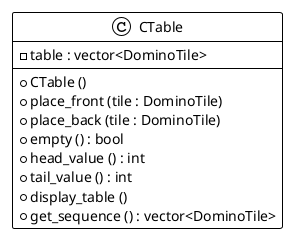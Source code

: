 @startuml
!theme plain

class CTable
{
    + CTable ()
    + place_front (tile : DominoTile)
    + place_back (tile : DominoTile)
    + empty () : bool
    + head_value () : int
    + tail_value () : int
    + display_table ()
    + get_sequence () : vector<DominoTile>
    - table : vector<DominoTile>
}

@enduml